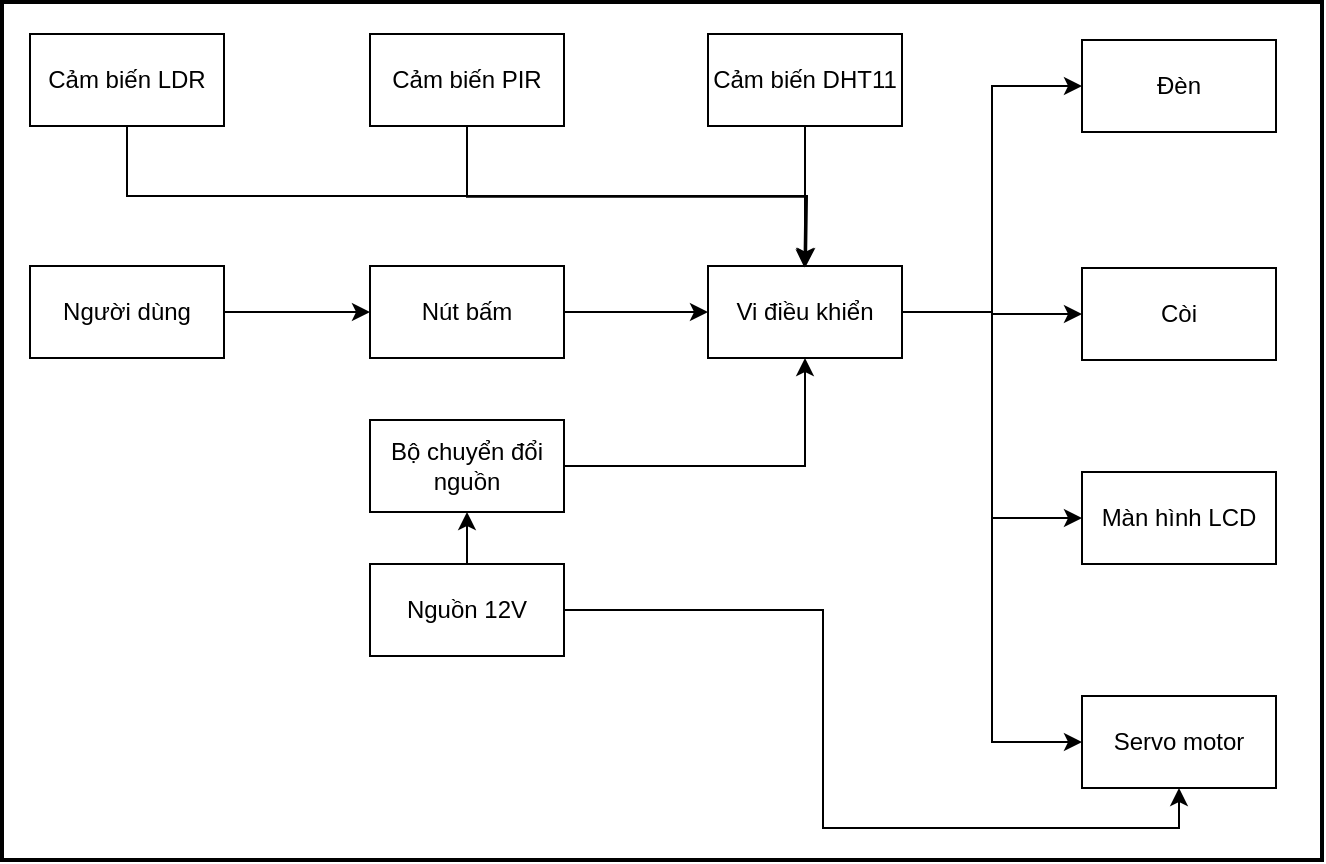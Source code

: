 <mxfile version="26.2.12" pages="2">
  <diagram name="Page-1" id="7poHv31PEjr8naybO93O">
    <mxGraphModel dx="1036" dy="536" grid="0" gridSize="10" guides="1" tooltips="1" connect="1" arrows="1" fold="1" page="1" pageScale="1" pageWidth="827" pageHeight="1169" background="none" math="0" shadow="0">
      <root>
        <mxCell id="0" />
        <mxCell id="1" parent="0" />
        <mxCell id="ulHE746a1Lr0ZhgHCjJH-11" value="" style="rounded=0;whiteSpace=wrap;html=1;rotation=0;strokeColor=default;strokeWidth=2;" vertex="1" parent="1">
          <mxGeometry x="84" y="62" width="660" height="429" as="geometry" />
        </mxCell>
        <mxCell id="ml06GpzywyC4hJk5AF-Q-6" style="edgeStyle=orthogonalEdgeStyle;rounded=0;orthogonalLoop=1;jettySize=auto;html=1;exitX=1;exitY=0.5;exitDx=0;exitDy=0;entryX=0;entryY=0.5;entryDx=0;entryDy=0;" parent="1" source="ml06GpzywyC4hJk5AF-Q-2" target="ml06GpzywyC4hJk5AF-Q-4" edge="1">
          <mxGeometry relative="1" as="geometry" />
        </mxCell>
        <mxCell id="ml06GpzywyC4hJk5AF-Q-2" value="&lt;div&gt;Người dùng&lt;/div&gt;" style="rounded=0;whiteSpace=wrap;html=1;" parent="1" vertex="1">
          <mxGeometry x="98" y="194" width="97" height="46" as="geometry" />
        </mxCell>
        <mxCell id="ml06GpzywyC4hJk5AF-Q-8" style="edgeStyle=orthogonalEdgeStyle;rounded=0;orthogonalLoop=1;jettySize=auto;html=1;exitX=1;exitY=0.5;exitDx=0;exitDy=0;entryX=0;entryY=0.5;entryDx=0;entryDy=0;" parent="1" source="ml06GpzywyC4hJk5AF-Q-4" target="ml06GpzywyC4hJk5AF-Q-7" edge="1">
          <mxGeometry relative="1" as="geometry" />
        </mxCell>
        <mxCell id="ml06GpzywyC4hJk5AF-Q-4" value="&lt;div&gt;Nút bấm&lt;/div&gt;" style="rounded=0;whiteSpace=wrap;html=1;" parent="1" vertex="1">
          <mxGeometry x="268" y="194" width="97" height="46" as="geometry" />
        </mxCell>
        <mxCell id="ml06GpzywyC4hJk5AF-Q-23" style="edgeStyle=orthogonalEdgeStyle;rounded=0;orthogonalLoop=1;jettySize=auto;html=1;exitX=1;exitY=0.5;exitDx=0;exitDy=0;entryX=0;entryY=0.5;entryDx=0;entryDy=0;" parent="1" source="ml06GpzywyC4hJk5AF-Q-7" target="ml06GpzywyC4hJk5AF-Q-9" edge="1">
          <mxGeometry relative="1" as="geometry" />
        </mxCell>
        <mxCell id="ml06GpzywyC4hJk5AF-Q-24" style="edgeStyle=orthogonalEdgeStyle;rounded=0;orthogonalLoop=1;jettySize=auto;html=1;exitX=1;exitY=0.5;exitDx=0;exitDy=0;entryX=0;entryY=0.5;entryDx=0;entryDy=0;" parent="1" source="ml06GpzywyC4hJk5AF-Q-7" target="ml06GpzywyC4hJk5AF-Q-10" edge="1">
          <mxGeometry relative="1" as="geometry" />
        </mxCell>
        <mxCell id="ml06GpzywyC4hJk5AF-Q-25" style="edgeStyle=orthogonalEdgeStyle;rounded=0;orthogonalLoop=1;jettySize=auto;html=1;exitX=1;exitY=0.5;exitDx=0;exitDy=0;entryX=0;entryY=0.5;entryDx=0;entryDy=0;" parent="1" source="ml06GpzywyC4hJk5AF-Q-7" target="ml06GpzywyC4hJk5AF-Q-11" edge="1">
          <mxGeometry relative="1" as="geometry" />
        </mxCell>
        <mxCell id="ml06GpzywyC4hJk5AF-Q-26" style="edgeStyle=orthogonalEdgeStyle;rounded=0;orthogonalLoop=1;jettySize=auto;html=1;exitX=1;exitY=0.5;exitDx=0;exitDy=0;entryX=0;entryY=0.5;entryDx=0;entryDy=0;" parent="1" source="ml06GpzywyC4hJk5AF-Q-7" target="ml06GpzywyC4hJk5AF-Q-12" edge="1">
          <mxGeometry relative="1" as="geometry" />
        </mxCell>
        <mxCell id="ml06GpzywyC4hJk5AF-Q-7" value="&lt;div&gt;Vi điều khiển&lt;/div&gt;" style="rounded=0;whiteSpace=wrap;html=1;" parent="1" vertex="1">
          <mxGeometry x="437" y="194" width="97" height="46" as="geometry" />
        </mxCell>
        <mxCell id="ml06GpzywyC4hJk5AF-Q-9" value="Đèn" style="rounded=0;whiteSpace=wrap;html=1;" parent="1" vertex="1">
          <mxGeometry x="624" y="81" width="97" height="46" as="geometry" />
        </mxCell>
        <mxCell id="ml06GpzywyC4hJk5AF-Q-10" value="&lt;div&gt;Còi&lt;/div&gt;" style="rounded=0;whiteSpace=wrap;html=1;" parent="1" vertex="1">
          <mxGeometry x="624" y="195" width="97" height="46" as="geometry" />
        </mxCell>
        <mxCell id="ml06GpzywyC4hJk5AF-Q-11" value="&lt;div&gt;Màn hình LCD&lt;/div&gt;" style="rounded=0;whiteSpace=wrap;html=1;" parent="1" vertex="1">
          <mxGeometry x="624" y="297" width="97" height="46" as="geometry" />
        </mxCell>
        <mxCell id="ml06GpzywyC4hJk5AF-Q-12" value="&lt;div&gt;Servo motor&lt;/div&gt;" style="rounded=0;whiteSpace=wrap;html=1;" parent="1" vertex="1">
          <mxGeometry x="624" y="409" width="97" height="46" as="geometry" />
        </mxCell>
        <mxCell id="ulHE746a1Lr0ZhgHCjJH-3" style="edgeStyle=orthogonalEdgeStyle;rounded=0;orthogonalLoop=1;jettySize=auto;html=1;exitX=0.5;exitY=1;exitDx=0;exitDy=0;" edge="1" parent="1" source="ml06GpzywyC4hJk5AF-Q-17">
          <mxGeometry relative="1" as="geometry">
            <mxPoint x="486" y="194" as="targetPoint" />
          </mxGeometry>
        </mxCell>
        <mxCell id="ml06GpzywyC4hJk5AF-Q-17" value="Cảm biến LDR" style="rounded=0;whiteSpace=wrap;html=1;" parent="1" vertex="1">
          <mxGeometry x="98" y="78" width="97" height="46" as="geometry" />
        </mxCell>
        <mxCell id="ulHE746a1Lr0ZhgHCjJH-2" style="edgeStyle=orthogonalEdgeStyle;rounded=0;orthogonalLoop=1;jettySize=auto;html=1;exitX=0.5;exitY=1;exitDx=0;exitDy=0;" edge="1" parent="1" source="ml06GpzywyC4hJk5AF-Q-18">
          <mxGeometry relative="1" as="geometry">
            <mxPoint x="485.2" y="194.8" as="targetPoint" />
          </mxGeometry>
        </mxCell>
        <mxCell id="ml06GpzywyC4hJk5AF-Q-18" value="Cảm biến PIR" style="rounded=0;whiteSpace=wrap;html=1;" parent="1" vertex="1">
          <mxGeometry x="268" y="78" width="97" height="46" as="geometry" />
        </mxCell>
        <mxCell id="ulHE746a1Lr0ZhgHCjJH-1" style="edgeStyle=orthogonalEdgeStyle;rounded=0;orthogonalLoop=1;jettySize=auto;html=1;exitX=0.5;exitY=1;exitDx=0;exitDy=0;entryX=0.5;entryY=0;entryDx=0;entryDy=0;" edge="1" parent="1" source="ml06GpzywyC4hJk5AF-Q-21" target="ml06GpzywyC4hJk5AF-Q-7">
          <mxGeometry relative="1" as="geometry">
            <Array as="points">
              <mxPoint x="486" y="170" />
              <mxPoint x="486" y="170" />
            </Array>
          </mxGeometry>
        </mxCell>
        <mxCell id="ml06GpzywyC4hJk5AF-Q-21" value="Cảm biến DHT11" style="rounded=0;whiteSpace=wrap;html=1;" parent="1" vertex="1">
          <mxGeometry x="437" y="78" width="97" height="46" as="geometry" />
        </mxCell>
        <mxCell id="ulHE746a1Lr0ZhgHCjJH-5" style="edgeStyle=orthogonalEdgeStyle;rounded=0;orthogonalLoop=1;jettySize=auto;html=1;exitX=1;exitY=0.5;exitDx=0;exitDy=0;entryX=0.5;entryY=1;entryDx=0;entryDy=0;" edge="1" parent="1" source="ulHE746a1Lr0ZhgHCjJH-4" target="ml06GpzywyC4hJk5AF-Q-12">
          <mxGeometry relative="1" as="geometry" />
        </mxCell>
        <mxCell id="ulHE746a1Lr0ZhgHCjJH-7" style="edgeStyle=orthogonalEdgeStyle;rounded=0;orthogonalLoop=1;jettySize=auto;html=1;exitX=0.5;exitY=0;exitDx=0;exitDy=0;entryX=0.5;entryY=1;entryDx=0;entryDy=0;" edge="1" parent="1" source="ulHE746a1Lr0ZhgHCjJH-4" target="ulHE746a1Lr0ZhgHCjJH-6">
          <mxGeometry relative="1" as="geometry" />
        </mxCell>
        <mxCell id="ulHE746a1Lr0ZhgHCjJH-4" value="Nguồn 12V" style="rounded=0;whiteSpace=wrap;html=1;" vertex="1" parent="1">
          <mxGeometry x="268" y="343" width="97" height="46" as="geometry" />
        </mxCell>
        <mxCell id="ulHE746a1Lr0ZhgHCjJH-8" style="edgeStyle=orthogonalEdgeStyle;rounded=0;orthogonalLoop=1;jettySize=auto;html=1;exitX=1;exitY=0.5;exitDx=0;exitDy=0;entryX=0.5;entryY=1;entryDx=0;entryDy=0;" edge="1" parent="1" source="ulHE746a1Lr0ZhgHCjJH-6" target="ml06GpzywyC4hJk5AF-Q-7">
          <mxGeometry relative="1" as="geometry" />
        </mxCell>
        <mxCell id="ulHE746a1Lr0ZhgHCjJH-6" value="Bộ chuyển đổi nguồn" style="rounded=0;whiteSpace=wrap;html=1;" vertex="1" parent="1">
          <mxGeometry x="268" y="271" width="97" height="46" as="geometry" />
        </mxCell>
      </root>
    </mxGraphModel>
  </diagram>
  <diagram id="GwtXWpNeB6RInts0yojU" name="Page-2">
    <mxGraphModel dx="1042" dy="533" grid="1" gridSize="10" guides="1" tooltips="1" connect="1" arrows="1" fold="1" page="1" pageScale="1" pageWidth="827" pageHeight="1169" math="0" shadow="0">
      <root>
        <mxCell id="0" />
        <mxCell id="1" parent="0" />
        <mxCell id="87EaGYxLtG6GQQDCgHVv-32" style="edgeStyle=orthogonalEdgeStyle;rounded=0;orthogonalLoop=1;jettySize=auto;html=1;exitX=1;exitY=0.25;exitDx=0;exitDy=0;entryX=0;entryY=0.25;entryDx=0;entryDy=0;" parent="1" source="87EaGYxLtG6GQQDCgHVv-1" target="87EaGYxLtG6GQQDCgHVv-24" edge="1">
          <mxGeometry relative="1" as="geometry" />
        </mxCell>
        <mxCell id="87EaGYxLtG6GQQDCgHVv-33" value="4" style="edgeLabel;html=1;align=center;verticalAlign=middle;resizable=0;points=[];" parent="87EaGYxLtG6GQQDCgHVv-32" vertex="1" connectable="0">
          <mxGeometry x="-0.309" y="-2" relative="1" as="geometry">
            <mxPoint as="offset" />
          </mxGeometry>
        </mxCell>
        <mxCell id="87EaGYxLtG6GQQDCgHVv-36" style="edgeStyle=orthogonalEdgeStyle;rounded=0;orthogonalLoop=1;jettySize=auto;html=1;exitX=1;exitY=0.75;exitDx=0;exitDy=0;entryX=0.25;entryY=0;entryDx=0;entryDy=0;" parent="1" source="87EaGYxLtG6GQQDCgHVv-1" target="87EaGYxLtG6GQQDCgHVv-25" edge="1">
          <mxGeometry relative="1" as="geometry">
            <Array as="points">
              <mxPoint x="510" y="135" />
              <mxPoint x="510" y="150" />
              <mxPoint x="695" y="150" />
            </Array>
          </mxGeometry>
        </mxCell>
        <mxCell id="87EaGYxLtG6GQQDCgHVv-38" value="3" style="edgeLabel;html=1;align=center;verticalAlign=middle;resizable=0;points=[];" parent="87EaGYxLtG6GQQDCgHVv-36" vertex="1" connectable="0">
          <mxGeometry x="-0.054" y="2" relative="1" as="geometry">
            <mxPoint as="offset" />
          </mxGeometry>
        </mxCell>
        <mxCell id="87EaGYxLtG6GQQDCgHVv-40" style="edgeStyle=orthogonalEdgeStyle;rounded=0;orthogonalLoop=1;jettySize=auto;html=1;exitX=0;exitY=0.5;exitDx=0;exitDy=0;entryX=1;entryY=0.5;entryDx=0;entryDy=0;" parent="1" source="87EaGYxLtG6GQQDCgHVv-1" target="87EaGYxLtG6GQQDCgHVv-19" edge="1">
          <mxGeometry relative="1" as="geometry" />
        </mxCell>
        <mxCell id="87EaGYxLtG6GQQDCgHVv-41" value="3, 4" style="edgeLabel;html=1;align=center;verticalAlign=middle;resizable=0;points=[];" parent="87EaGYxLtG6GQQDCgHVv-40" vertex="1" connectable="0">
          <mxGeometry x="0.19" y="3" relative="1" as="geometry">
            <mxPoint y="-3" as="offset" />
          </mxGeometry>
        </mxCell>
        <mxCell id="yZXfQdU-AH0fw_9IXDf0-19" style="edgeStyle=orthogonalEdgeStyle;rounded=0;orthogonalLoop=1;jettySize=auto;html=1;exitX=0.75;exitY=1;exitDx=0;exitDy=0;entryX=0.25;entryY=0;entryDx=0;entryDy=0;" parent="1" source="87EaGYxLtG6GQQDCgHVv-1" target="yZXfQdU-AH0fw_9IXDf0-10" edge="1">
          <mxGeometry relative="1" as="geometry">
            <Array as="points">
              <mxPoint x="460" y="180" />
              <mxPoint x="500" y="180" />
              <mxPoint x="500" y="290" />
              <mxPoint x="660" y="290" />
              <mxPoint x="660" y="340" />
              <mxPoint x="695" y="340" />
            </Array>
          </mxGeometry>
        </mxCell>
        <mxCell id="yZXfQdU-AH0fw_9IXDf0-20" value="9" style="edgeLabel;html=1;align=center;verticalAlign=middle;resizable=0;points=[];" parent="yZXfQdU-AH0fw_9IXDf0-19" vertex="1" connectable="0">
          <mxGeometry x="0.397" y="-2" relative="1" as="geometry">
            <mxPoint as="offset" />
          </mxGeometry>
        </mxCell>
        <mxCell id="yZXfQdU-AH0fw_9IXDf0-41" style="edgeStyle=orthogonalEdgeStyle;rounded=0;orthogonalLoop=1;jettySize=auto;html=1;exitX=0.5;exitY=0;exitDx=0;exitDy=0;entryX=0;entryY=0.25;entryDx=0;entryDy=0;" parent="1" source="87EaGYxLtG6GQQDCgHVv-1" target="87EaGYxLtG6GQQDCgHVv-22" edge="1">
          <mxGeometry relative="1" as="geometry">
            <Array as="points">
              <mxPoint x="430" y="40" />
              <mxPoint x="40" y="40" />
              <mxPoint x="40" y="415" />
            </Array>
          </mxGeometry>
        </mxCell>
        <mxCell id="yZXfQdU-AH0fw_9IXDf0-42" value="4" style="edgeLabel;html=1;align=center;verticalAlign=middle;resizable=0;points=[];" parent="yZXfQdU-AH0fw_9IXDf0-41" vertex="1" connectable="0">
          <mxGeometry x="-0.461" y="2" relative="1" as="geometry">
            <mxPoint as="offset" />
          </mxGeometry>
        </mxCell>
        <mxCell id="87EaGYxLtG6GQQDCgHVv-1" value="Quản lý hệ thống" style="rounded=1;whiteSpace=wrap;html=1;" parent="1" vertex="1">
          <mxGeometry x="370" y="90" width="120" height="60" as="geometry" />
        </mxCell>
        <mxCell id="yZXfQdU-AH0fw_9IXDf0-3" style="edgeStyle=orthogonalEdgeStyle;rounded=0;orthogonalLoop=1;jettySize=auto;html=1;exitX=1;exitY=0.25;exitDx=0;exitDy=0;entryX=0.25;entryY=0;entryDx=0;entryDy=0;" parent="1" source="87EaGYxLtG6GQQDCgHVv-14" target="87EaGYxLtG6GQQDCgHVv-42" edge="1">
          <mxGeometry relative="1" as="geometry">
            <Array as="points">
              <mxPoint x="640" y="215" />
              <mxPoint x="640" y="260" />
              <mxPoint x="695" y="260" />
            </Array>
          </mxGeometry>
        </mxCell>
        <mxCell id="yZXfQdU-AH0fw_9IXDf0-4" value="5,6,7" style="edgeLabel;html=1;align=center;verticalAlign=middle;resizable=0;points=[];" parent="yZXfQdU-AH0fw_9IXDf0-3" vertex="1" connectable="0">
          <mxGeometry x="-0.48" y="-1" relative="1" as="geometry">
            <mxPoint as="offset" />
          </mxGeometry>
        </mxCell>
        <mxCell id="87EaGYxLtG6GQQDCgHVv-14" value="Quản lý danh mục" style="rounded=1;whiteSpace=wrap;html=1;" parent="1" vertex="1">
          <mxGeometry x="370" y="200" width="120" height="60" as="geometry" />
        </mxCell>
        <mxCell id="yZXfQdU-AH0fw_9IXDf0-12" style="edgeStyle=orthogonalEdgeStyle;rounded=0;orthogonalLoop=1;jettySize=auto;html=1;exitX=1;exitY=0.5;exitDx=0;exitDy=0;entryX=0.25;entryY=0;entryDx=0;entryDy=0;" parent="1" source="87EaGYxLtG6GQQDCgHVv-15" target="yZXfQdU-AH0fw_9IXDf0-11" edge="1">
          <mxGeometry relative="1" as="geometry">
            <Array as="points">
              <mxPoint x="650" y="330" />
              <mxPoint x="650" y="400" />
              <mxPoint x="695" y="400" />
            </Array>
          </mxGeometry>
        </mxCell>
        <mxCell id="yZXfQdU-AH0fw_9IXDf0-13" value="8" style="edgeLabel;html=1;align=center;verticalAlign=middle;resizable=0;points=[];" parent="yZXfQdU-AH0fw_9IXDf0-12" vertex="1" connectable="0">
          <mxGeometry x="-0.339" y="2" relative="1" as="geometry">
            <mxPoint as="offset" />
          </mxGeometry>
        </mxCell>
        <mxCell id="yZXfQdU-AH0fw_9IXDf0-28" style="edgeStyle=orthogonalEdgeStyle;rounded=0;orthogonalLoop=1;jettySize=auto;html=1;exitX=0.75;exitY=1;exitDx=0;exitDy=0;entryX=0;entryY=0.25;entryDx=0;entryDy=0;" parent="1" source="87EaGYxLtG6GQQDCgHVv-15" target="yZXfQdU-AH0fw_9IXDf0-24" edge="1">
          <mxGeometry relative="1" as="geometry">
            <Array as="points">
              <mxPoint x="590" y="360" />
              <mxPoint x="590" y="508" />
            </Array>
          </mxGeometry>
        </mxCell>
        <mxCell id="yZXfQdU-AH0fw_9IXDf0-29" value="11" style="edgeLabel;html=1;align=center;verticalAlign=middle;resizable=0;points=[];" parent="yZXfQdU-AH0fw_9IXDf0-28" vertex="1" connectable="0">
          <mxGeometry x="0.0" relative="1" as="geometry">
            <mxPoint as="offset" />
          </mxGeometry>
        </mxCell>
        <mxCell id="yZXfQdU-AH0fw_9IXDf0-32" style="edgeStyle=orthogonalEdgeStyle;rounded=0;orthogonalLoop=1;jettySize=auto;html=1;exitX=0;exitY=0.5;exitDx=0;exitDy=0;entryX=1;entryY=0.75;entryDx=0;entryDy=0;" parent="1" source="87EaGYxLtG6GQQDCgHVv-15" target="87EaGYxLtG6GQQDCgHVv-21" edge="1">
          <mxGeometry relative="1" as="geometry" />
        </mxCell>
        <mxCell id="yZXfQdU-AH0fw_9IXDf0-33" value="11" style="edgeLabel;html=1;align=center;verticalAlign=middle;resizable=0;points=[];" parent="yZXfQdU-AH0fw_9IXDf0-32" vertex="1" connectable="0">
          <mxGeometry x="0.578" relative="1" as="geometry">
            <mxPoint as="offset" />
          </mxGeometry>
        </mxCell>
        <mxCell id="yZXfQdU-AH0fw_9IXDf0-37" style="edgeStyle=orthogonalEdgeStyle;rounded=0;orthogonalLoop=1;jettySize=auto;html=1;exitX=0;exitY=0;exitDx=0;exitDy=0;entryX=1;entryY=0.75;entryDx=0;entryDy=0;" parent="1" source="87EaGYxLtG6GQQDCgHVv-15" target="87EaGYxLtG6GQQDCgHVv-20" edge="1">
          <mxGeometry relative="1" as="geometry">
            <Array as="points">
              <mxPoint x="320" y="300" />
              <mxPoint x="320" y="235" />
            </Array>
          </mxGeometry>
        </mxCell>
        <mxCell id="yZXfQdU-AH0fw_9IXDf0-38" value="11" style="edgeLabel;html=1;align=center;verticalAlign=middle;resizable=0;points=[];" parent="yZXfQdU-AH0fw_9IXDf0-37" vertex="1" connectable="0">
          <mxGeometry x="0.291" y="-3" relative="1" as="geometry">
            <mxPoint as="offset" />
          </mxGeometry>
        </mxCell>
        <mxCell id="5NaF9u9C-5IX2Yy5yvwq-1" style="edgeStyle=orthogonalEdgeStyle;rounded=0;orthogonalLoop=1;jettySize=auto;html=1;exitX=0.5;exitY=1;exitDx=0;exitDy=0;entryX=0;entryY=0.5;entryDx=0;entryDy=0;" edge="1" parent="1" source="87EaGYxLtG6GQQDCgHVv-15" target="yZXfQdU-AH0fw_9IXDf0-11">
          <mxGeometry relative="1" as="geometry">
            <Array as="points">
              <mxPoint x="430" y="390" />
              <mxPoint x="520" y="390" />
              <mxPoint x="520" y="450" />
              <mxPoint x="620" y="450" />
              <mxPoint x="620" y="445" />
            </Array>
          </mxGeometry>
        </mxCell>
        <mxCell id="5NaF9u9C-5IX2Yy5yvwq-2" value="10" style="edgeLabel;html=1;align=center;verticalAlign=middle;resizable=0;points=[];" vertex="1" connectable="0" parent="5NaF9u9C-5IX2Yy5yvwq-1">
          <mxGeometry x="0.802" y="1" relative="1" as="geometry">
            <mxPoint as="offset" />
          </mxGeometry>
        </mxCell>
        <mxCell id="87EaGYxLtG6GQQDCgHVv-15" value="Quản lý đồ án" style="rounded=1;whiteSpace=wrap;html=1;" parent="1" vertex="1">
          <mxGeometry x="370" y="300" width="120" height="60" as="geometry" />
        </mxCell>
        <mxCell id="yZXfQdU-AH0fw_9IXDf0-47" style="edgeStyle=orthogonalEdgeStyle;rounded=0;orthogonalLoop=1;jettySize=auto;html=1;exitX=0;exitY=0.25;exitDx=0;exitDy=0;entryX=0.75;entryY=1;entryDx=0;entryDy=0;" parent="1" source="87EaGYxLtG6GQQDCgHVv-16" target="87EaGYxLtG6GQQDCgHVv-20" edge="1">
          <mxGeometry relative="1" as="geometry">
            <Array as="points">
              <mxPoint x="370" y="440" />
              <mxPoint x="260" y="440" />
              <mxPoint x="260" y="270" />
              <mxPoint x="180" y="270" />
            </Array>
          </mxGeometry>
        </mxCell>
        <mxCell id="yZXfQdU-AH0fw_9IXDf0-48" value="12" style="edgeLabel;html=1;align=center;verticalAlign=middle;resizable=0;points=[];" parent="yZXfQdU-AH0fw_9IXDf0-47" vertex="1" connectable="0">
          <mxGeometry x="0.473" y="1" relative="1" as="geometry">
            <mxPoint x="1" y="6" as="offset" />
          </mxGeometry>
        </mxCell>
        <mxCell id="87EaGYxLtG6GQQDCgHVv-16" value="Quản lý báo cáo thống kê" style="rounded=1;whiteSpace=wrap;html=1;" parent="1" vertex="1">
          <mxGeometry x="370" y="410" width="120" height="60" as="geometry" />
        </mxCell>
        <mxCell id="87EaGYxLtG6GQQDCgHVv-26" style="edgeStyle=orthogonalEdgeStyle;rounded=0;orthogonalLoop=1;jettySize=auto;html=1;exitX=1;exitY=0.25;exitDx=0;exitDy=0;entryX=0;entryY=0.25;entryDx=0;entryDy=0;" parent="1" source="87EaGYxLtG6GQQDCgHVv-19" target="87EaGYxLtG6GQQDCgHVv-1" edge="1">
          <mxGeometry relative="1" as="geometry">
            <Array as="points">
              <mxPoint x="300" y="105" />
              <mxPoint x="300" y="105" />
            </Array>
          </mxGeometry>
        </mxCell>
        <mxCell id="87EaGYxLtG6GQQDCgHVv-27" value="1, 2" style="edgeLabel;html=1;align=center;verticalAlign=middle;resizable=0;points=[];" parent="87EaGYxLtG6GQQDCgHVv-26" vertex="1" connectable="0">
          <mxGeometry x="-0.19" y="-1" relative="1" as="geometry">
            <mxPoint as="offset" />
          </mxGeometry>
        </mxCell>
        <mxCell id="87EaGYxLtG6GQQDCgHVv-19" value="Quản trị viên" style="rounded=0;whiteSpace=wrap;html=1;" parent="1" vertex="1">
          <mxGeometry x="90" y="90" width="120" height="60" as="geometry" />
        </mxCell>
        <mxCell id="yZXfQdU-AH0fw_9IXDf0-1" style="edgeStyle=orthogonalEdgeStyle;rounded=0;orthogonalLoop=1;jettySize=auto;html=1;exitX=1;exitY=0.25;exitDx=0;exitDy=0;entryX=0.25;entryY=0;entryDx=0;entryDy=0;" parent="1" source="87EaGYxLtG6GQQDCgHVv-20" target="87EaGYxLtG6GQQDCgHVv-14" edge="1">
          <mxGeometry relative="1" as="geometry" />
        </mxCell>
        <mxCell id="yZXfQdU-AH0fw_9IXDf0-2" value="5,6,7" style="edgeLabel;html=1;align=center;verticalAlign=middle;resizable=0;points=[];" parent="yZXfQdU-AH0fw_9IXDf0-1" vertex="1" connectable="0">
          <mxGeometry x="0.105" y="-3" relative="1" as="geometry">
            <mxPoint x="-5" y="-3" as="offset" />
          </mxGeometry>
        </mxCell>
        <mxCell id="yZXfQdU-AH0fw_9IXDf0-7" style="edgeStyle=orthogonalEdgeStyle;rounded=0;orthogonalLoop=1;jettySize=auto;html=1;exitX=1;exitY=0.5;exitDx=0;exitDy=0;entryX=0.25;entryY=0;entryDx=0;entryDy=0;" parent="1" source="87EaGYxLtG6GQQDCgHVv-20" target="87EaGYxLtG6GQQDCgHVv-15" edge="1">
          <mxGeometry relative="1" as="geometry">
            <Array as="points">
              <mxPoint x="350" y="220" />
              <mxPoint x="350" y="270" />
              <mxPoint x="400" y="270" />
            </Array>
          </mxGeometry>
        </mxCell>
        <mxCell id="yZXfQdU-AH0fw_9IXDf0-8" value="8, 11" style="edgeLabel;html=1;align=center;verticalAlign=middle;resizable=0;points=[];" parent="yZXfQdU-AH0fw_9IXDf0-7" vertex="1" connectable="0">
          <mxGeometry x="-0.402" relative="1" as="geometry">
            <mxPoint as="offset" />
          </mxGeometry>
        </mxCell>
        <mxCell id="87EaGYxLtG6GQQDCgHVv-20" value="Trưởng bộ môn" style="rounded=0;whiteSpace=wrap;html=1;" parent="1" vertex="1">
          <mxGeometry x="90" y="190" width="120" height="60" as="geometry" />
        </mxCell>
        <mxCell id="yZXfQdU-AH0fw_9IXDf0-17" style="edgeStyle=orthogonalEdgeStyle;rounded=0;orthogonalLoop=1;jettySize=auto;html=1;exitX=0;exitY=0.25;exitDx=0;exitDy=0;entryX=0.25;entryY=0;entryDx=0;entryDy=0;" parent="1" source="87EaGYxLtG6GQQDCgHVv-21" target="87EaGYxLtG6GQQDCgHVv-1" edge="1">
          <mxGeometry relative="1" as="geometry" />
        </mxCell>
        <mxCell id="yZXfQdU-AH0fw_9IXDf0-18" value="9" style="edgeLabel;html=1;align=center;verticalAlign=middle;resizable=0;points=[];" parent="yZXfQdU-AH0fw_9IXDf0-17" vertex="1" connectable="0">
          <mxGeometry x="-0.467" y="-1" relative="1" as="geometry">
            <mxPoint as="offset" />
          </mxGeometry>
        </mxCell>
        <mxCell id="yZXfQdU-AH0fw_9IXDf0-23" style="edgeStyle=orthogonalEdgeStyle;rounded=0;orthogonalLoop=1;jettySize=auto;html=1;exitX=1;exitY=0.25;exitDx=0;exitDy=0;entryX=0;entryY=0.25;entryDx=0;entryDy=0;" parent="1" source="87EaGYxLtG6GQQDCgHVv-21" target="87EaGYxLtG6GQQDCgHVv-15" edge="1">
          <mxGeometry relative="1" as="geometry" />
        </mxCell>
        <mxCell id="yZXfQdU-AH0fw_9IXDf0-25" value="10" style="edgeLabel;html=1;align=center;verticalAlign=middle;resizable=0;points=[];" parent="yZXfQdU-AH0fw_9IXDf0-23" vertex="1" connectable="0">
          <mxGeometry x="-0.179" y="-4" relative="1" as="geometry">
            <mxPoint y="-4" as="offset" />
          </mxGeometry>
        </mxCell>
        <mxCell id="87EaGYxLtG6GQQDCgHVv-21" value="Sinh viên" style="rounded=0;whiteSpace=wrap;html=1;" parent="1" vertex="1">
          <mxGeometry x="90" y="290" width="120" height="60" as="geometry" />
        </mxCell>
        <mxCell id="yZXfQdU-AH0fw_9IXDf0-39" style="edgeStyle=orthogonalEdgeStyle;rounded=0;orthogonalLoop=1;jettySize=auto;html=1;exitX=1;exitY=0.25;exitDx=0;exitDy=0;entryX=0.25;entryY=1;entryDx=0;entryDy=0;" parent="1" source="87EaGYxLtG6GQQDCgHVv-22" target="87EaGYxLtG6GQQDCgHVv-1" edge="1">
          <mxGeometry relative="1" as="geometry">
            <Array as="points">
              <mxPoint x="340" y="415" />
              <mxPoint x="340" y="170" />
              <mxPoint x="400" y="170" />
            </Array>
          </mxGeometry>
        </mxCell>
        <mxCell id="yZXfQdU-AH0fw_9IXDf0-40" value="1" style="edgeLabel;html=1;align=center;verticalAlign=middle;resizable=0;points=[];" parent="yZXfQdU-AH0fw_9IXDf0-39" vertex="1" connectable="0">
          <mxGeometry x="-0.649" y="3" relative="1" as="geometry">
            <mxPoint as="offset" />
          </mxGeometry>
        </mxCell>
        <mxCell id="87EaGYxLtG6GQQDCgHVv-22" value="Giáo sư" style="rounded=0;whiteSpace=wrap;html=1;" parent="1" vertex="1">
          <mxGeometry x="90" y="400" width="120" height="60" as="geometry" />
        </mxCell>
        <mxCell id="87EaGYxLtG6GQQDCgHVv-34" style="edgeStyle=orthogonalEdgeStyle;rounded=0;orthogonalLoop=1;jettySize=auto;html=1;exitX=0;exitY=0.5;exitDx=0;exitDy=0;entryX=1;entryY=0.5;entryDx=0;entryDy=0;" parent="1" source="87EaGYxLtG6GQQDCgHVv-24" target="87EaGYxLtG6GQQDCgHVv-1" edge="1">
          <mxGeometry relative="1" as="geometry" />
        </mxCell>
        <mxCell id="87EaGYxLtG6GQQDCgHVv-35" value="4" style="edgeLabel;html=1;align=center;verticalAlign=middle;resizable=0;points=[];" parent="87EaGYxLtG6GQQDCgHVv-34" vertex="1" connectable="0">
          <mxGeometry x="0.258" y="2" relative="1" as="geometry">
            <mxPoint as="offset" />
          </mxGeometry>
        </mxCell>
        <mxCell id="87EaGYxLtG6GQQDCgHVv-24" value="Tài khoản" style="html=1;dashed=0;whiteSpace=wrap;shape=partialRectangle;right=0;left=0;" parent="1" vertex="1">
          <mxGeometry x="670" y="105" width="100" height="30" as="geometry" />
        </mxCell>
        <mxCell id="87EaGYxLtG6GQQDCgHVv-37" style="edgeStyle=orthogonalEdgeStyle;rounded=0;orthogonalLoop=1;jettySize=auto;html=1;exitX=0;exitY=0;exitDx=0;exitDy=0;entryX=1;entryY=1;entryDx=0;entryDy=0;" parent="1" source="87EaGYxLtG6GQQDCgHVv-25" target="87EaGYxLtG6GQQDCgHVv-1" edge="1">
          <mxGeometry relative="1" as="geometry">
            <Array as="points">
              <mxPoint x="670" y="170" />
              <mxPoint x="490" y="170" />
            </Array>
          </mxGeometry>
        </mxCell>
        <mxCell id="87EaGYxLtG6GQQDCgHVv-39" value="3" style="edgeLabel;html=1;align=center;verticalAlign=middle;resizable=0;points=[];" parent="87EaGYxLtG6GQQDCgHVv-37" vertex="1" connectable="0">
          <mxGeometry x="-0.19" y="-3" relative="1" as="geometry">
            <mxPoint y="3" as="offset" />
          </mxGeometry>
        </mxCell>
        <mxCell id="87EaGYxLtG6GQQDCgHVv-25" value="Quyền" style="html=1;dashed=0;whiteSpace=wrap;shape=partialRectangle;right=0;left=0;" parent="1" vertex="1">
          <mxGeometry x="670" y="215" width="100" height="30" as="geometry" />
        </mxCell>
        <mxCell id="87EaGYxLtG6GQQDCgHVv-28" value="Chú thích:&lt;div&gt;1. Thông tin quản lý tài khoản&lt;/div&gt;&lt;div&gt;2. Thông tin quản lý quyền&lt;/div&gt;&lt;div&gt;3. Thông tin phân quyền người dùng&lt;/div&gt;&lt;div&gt;4. Thông tin tài khoản&lt;/div&gt;&lt;div&gt;5. Thông tin danh mục đề tài&lt;/div&gt;&lt;div&gt;6. Thông tin danh mục đăng ký đồ án&lt;/div&gt;&lt;div&gt;7. Thông tin danh mục nhóm&lt;/div&gt;&lt;div&gt;8. Thông tin phân công giảng viên&lt;/div&gt;&lt;div&gt;9. Thông tin sinh viên&lt;/div&gt;&lt;div&gt;10. Thông tin đăng ký đồ án&lt;/div&gt;&lt;div&gt;11. Thông tin điểm đồ án&lt;/div&gt;&lt;div&gt;12. Thông tin các báo cáo thống kê&lt;/div&gt;" style="text;html=1;align=left;verticalAlign=middle;whiteSpace=wrap;rounded=0;" parent="1" vertex="1">
          <mxGeometry x="100" y="480" width="240" height="200" as="geometry" />
        </mxCell>
        <mxCell id="yZXfQdU-AH0fw_9IXDf0-5" style="edgeStyle=orthogonalEdgeStyle;rounded=0;orthogonalLoop=1;jettySize=auto;html=1;exitX=0;exitY=0;exitDx=0;exitDy=0;entryX=1;entryY=0.25;entryDx=0;entryDy=0;" parent="1" source="87EaGYxLtG6GQQDCgHVv-42" target="87EaGYxLtG6GQQDCgHVv-15" edge="1">
          <mxGeometry relative="1" as="geometry" />
        </mxCell>
        <mxCell id="yZXfQdU-AH0fw_9IXDf0-6" value="5,6,7" style="edgeLabel;html=1;align=center;verticalAlign=middle;resizable=0;points=[];" parent="yZXfQdU-AH0fw_9IXDf0-5" vertex="1" connectable="0">
          <mxGeometry x="-0.296" y="1" relative="1" as="geometry">
            <mxPoint as="offset" />
          </mxGeometry>
        </mxCell>
        <mxCell id="87EaGYxLtG6GQQDCgHVv-42" value="Danh mục" style="html=1;dashed=0;whiteSpace=wrap;shape=partialRectangle;right=0;left=0;" parent="1" vertex="1">
          <mxGeometry x="670" y="290" width="100" height="30" as="geometry" />
        </mxCell>
        <mxCell id="yZXfQdU-AH0fw_9IXDf0-21" style="edgeStyle=orthogonalEdgeStyle;rounded=0;orthogonalLoop=1;jettySize=auto;html=1;exitX=0.5;exitY=0;exitDx=0;exitDy=0;entryX=0.75;entryY=0;entryDx=0;entryDy=0;" parent="1" source="yZXfQdU-AH0fw_9IXDf0-10" target="87EaGYxLtG6GQQDCgHVv-1" edge="1">
          <mxGeometry relative="1" as="geometry">
            <Array as="points">
              <mxPoint x="790" y="360" />
              <mxPoint x="790" y="70" />
              <mxPoint x="460" y="70" />
            </Array>
          </mxGeometry>
        </mxCell>
        <mxCell id="yZXfQdU-AH0fw_9IXDf0-22" value="9" style="edgeLabel;html=1;align=center;verticalAlign=middle;resizable=0;points=[];" parent="yZXfQdU-AH0fw_9IXDf0-21" vertex="1" connectable="0">
          <mxGeometry x="0.603" y="-2" relative="1" as="geometry">
            <mxPoint as="offset" />
          </mxGeometry>
        </mxCell>
        <mxCell id="yZXfQdU-AH0fw_9IXDf0-45" style="edgeStyle=orthogonalEdgeStyle;rounded=0;orthogonalLoop=1;jettySize=auto;html=1;exitX=0;exitY=0.25;exitDx=0;exitDy=0;entryX=1;entryY=0.25;entryDx=0;entryDy=0;" parent="1" source="yZXfQdU-AH0fw_9IXDf0-10" target="87EaGYxLtG6GQQDCgHVv-16" edge="1">
          <mxGeometry relative="1" as="geometry">
            <Array as="points">
              <mxPoint x="580" y="367" />
              <mxPoint x="580" y="425" />
            </Array>
          </mxGeometry>
        </mxCell>
        <mxCell id="yZXfQdU-AH0fw_9IXDf0-46" value="9" style="edgeLabel;html=1;align=center;verticalAlign=middle;resizable=0;points=[];" parent="yZXfQdU-AH0fw_9IXDf0-45" vertex="1" connectable="0">
          <mxGeometry x="0.636" y="-1" relative="1" as="geometry">
            <mxPoint as="offset" />
          </mxGeometry>
        </mxCell>
        <mxCell id="yZXfQdU-AH0fw_9IXDf0-10" value="Sinh viên" style="html=1;dashed=0;whiteSpace=wrap;shape=partialRectangle;right=0;left=0;" parent="1" vertex="1">
          <mxGeometry x="670" y="360" width="100" height="30" as="geometry" />
        </mxCell>
        <mxCell id="yZXfQdU-AH0fw_9IXDf0-14" style="edgeStyle=orthogonalEdgeStyle;rounded=0;orthogonalLoop=1;jettySize=auto;html=1;exitX=0;exitY=0;exitDx=0;exitDy=0;entryX=1;entryY=0.75;entryDx=0;entryDy=0;" parent="1" source="yZXfQdU-AH0fw_9IXDf0-11" target="87EaGYxLtG6GQQDCgHVv-15" edge="1">
          <mxGeometry relative="1" as="geometry">
            <Array as="points">
              <mxPoint x="630" y="430" />
              <mxPoint x="630" y="345" />
            </Array>
          </mxGeometry>
        </mxCell>
        <mxCell id="yZXfQdU-AH0fw_9IXDf0-16" value="8" style="edgeLabel;html=1;align=center;verticalAlign=middle;resizable=0;points=[];" parent="yZXfQdU-AH0fw_9IXDf0-14" vertex="1" connectable="0">
          <mxGeometry x="-0.33" y="-2" relative="1" as="geometry">
            <mxPoint x="-2" y="-21" as="offset" />
          </mxGeometry>
        </mxCell>
        <mxCell id="5NaF9u9C-5IX2Yy5yvwq-3" style="edgeStyle=orthogonalEdgeStyle;rounded=0;orthogonalLoop=1;jettySize=auto;html=1;exitX=1;exitY=0.25;exitDx=0;exitDy=0;entryX=0.75;entryY=1;entryDx=0;entryDy=0;" edge="1" parent="1" source="yZXfQdU-AH0fw_9IXDf0-11" target="87EaGYxLtG6GQQDCgHVv-16">
          <mxGeometry relative="1" as="geometry">
            <Array as="points">
              <mxPoint x="790" y="438" />
              <mxPoint x="790" y="550" />
              <mxPoint x="460" y="550" />
            </Array>
          </mxGeometry>
        </mxCell>
        <mxCell id="5NaF9u9C-5IX2Yy5yvwq-4" value="10" style="edgeLabel;html=1;align=center;verticalAlign=middle;resizable=0;points=[];" vertex="1" connectable="0" parent="5NaF9u9C-5IX2Yy5yvwq-3">
          <mxGeometry x="0.105" y="2" relative="1" as="geometry">
            <mxPoint as="offset" />
          </mxGeometry>
        </mxCell>
        <mxCell id="yZXfQdU-AH0fw_9IXDf0-11" value="Đồ án" style="html=1;dashed=0;whiteSpace=wrap;shape=partialRectangle;right=0;left=0;" parent="1" vertex="1">
          <mxGeometry x="670" y="430" width="100" height="30" as="geometry" />
        </mxCell>
        <mxCell id="yZXfQdU-AH0fw_9IXDf0-30" style="edgeStyle=orthogonalEdgeStyle;rounded=0;orthogonalLoop=1;jettySize=auto;html=1;exitX=0;exitY=0.75;exitDx=0;exitDy=0;entryX=0.75;entryY=1;entryDx=0;entryDy=0;" parent="1" source="yZXfQdU-AH0fw_9IXDf0-24" target="87EaGYxLtG6GQQDCgHVv-15" edge="1">
          <mxGeometry relative="1" as="geometry">
            <Array as="points">
              <mxPoint x="560" y="523" />
              <mxPoint x="560" y="380" />
              <mxPoint x="460" y="380" />
            </Array>
          </mxGeometry>
        </mxCell>
        <mxCell id="yZXfQdU-AH0fw_9IXDf0-31" value="11" style="edgeLabel;html=1;align=center;verticalAlign=middle;resizable=0;points=[];" parent="yZXfQdU-AH0fw_9IXDf0-30" vertex="1" connectable="0">
          <mxGeometry x="0.169" y="1" relative="1" as="geometry">
            <mxPoint as="offset" />
          </mxGeometry>
        </mxCell>
        <mxCell id="yZXfQdU-AH0fw_9IXDf0-43" style="edgeStyle=orthogonalEdgeStyle;rounded=0;orthogonalLoop=1;jettySize=auto;html=1;exitX=0.25;exitY=0;exitDx=0;exitDy=0;entryX=1;entryY=0.75;entryDx=0;entryDy=0;" parent="1" source="yZXfQdU-AH0fw_9IXDf0-24" target="87EaGYxLtG6GQQDCgHVv-16" edge="1">
          <mxGeometry relative="1" as="geometry">
            <Array as="points">
              <mxPoint x="695" y="470" />
              <mxPoint x="520" y="470" />
              <mxPoint x="520" y="455" />
            </Array>
          </mxGeometry>
        </mxCell>
        <mxCell id="yZXfQdU-AH0fw_9IXDf0-44" value="11" style="edgeLabel;html=1;align=center;verticalAlign=middle;resizable=0;points=[];" parent="yZXfQdU-AH0fw_9IXDf0-43" vertex="1" connectable="0">
          <mxGeometry x="-0.175" y="4" relative="1" as="geometry">
            <mxPoint as="offset" />
          </mxGeometry>
        </mxCell>
        <mxCell id="yZXfQdU-AH0fw_9IXDf0-24" value="Bảng điểm" style="html=1;dashed=0;whiteSpace=wrap;shape=partialRectangle;right=0;left=0;" parent="1" vertex="1">
          <mxGeometry x="670" y="500" width="100" height="30" as="geometry" />
        </mxCell>
      </root>
    </mxGraphModel>
  </diagram>
</mxfile>
